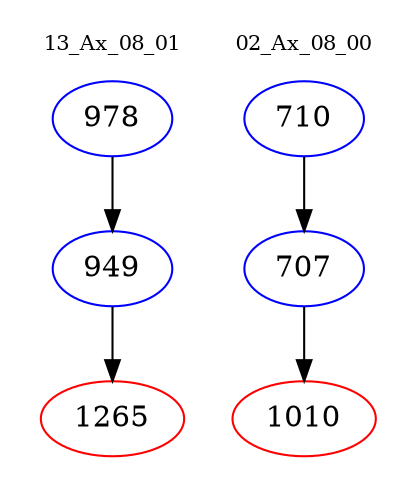 digraph{
subgraph cluster_0 {
color = white
label = "13_Ax_08_01";
fontsize=10;
T0_978 [label="978", color="blue"]
T0_978 -> T0_949 [color="black"]
T0_949 [label="949", color="blue"]
T0_949 -> T0_1265 [color="black"]
T0_1265 [label="1265", color="red"]
}
subgraph cluster_1 {
color = white
label = "02_Ax_08_00";
fontsize=10;
T1_710 [label="710", color="blue"]
T1_710 -> T1_707 [color="black"]
T1_707 [label="707", color="blue"]
T1_707 -> T1_1010 [color="black"]
T1_1010 [label="1010", color="red"]
}
}
